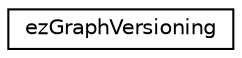 digraph "Graphical Class Hierarchy"
{
 // LATEX_PDF_SIZE
  edge [fontname="Helvetica",fontsize="10",labelfontname="Helvetica",labelfontsize="10"];
  node [fontname="Helvetica",fontsize="10",shape=record];
  rankdir="LR";
  Node0 [label="ezGraphVersioning",height=0.2,width=0.4,color="black", fillcolor="white", style="filled",URL="$df/d10/classez_graph_versioning.htm",tooltip="Singleton that allows version patching of ezAbstractObjectGraph."];
}
